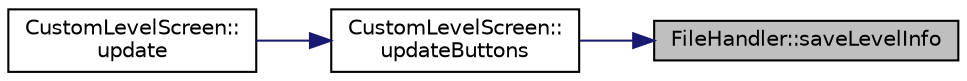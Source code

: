 digraph "FileHandler::saveLevelInfo"
{
 // LATEX_PDF_SIZE
  edge [fontname="Helvetica",fontsize="10",labelfontname="Helvetica",labelfontsize="10"];
  node [fontname="Helvetica",fontsize="10",shape=record];
  rankdir="RL";
  Node1 [label="FileHandler::saveLevelInfo",height=0.2,width=0.4,color="black", fillcolor="grey75", style="filled", fontcolor="black",tooltip=" "];
  Node1 -> Node2 [dir="back",color="midnightblue",fontsize="10",style="solid"];
  Node2 [label="CustomLevelScreen::\lupdateButtons",height=0.2,width=0.4,color="black", fillcolor="white", style="filled",URL="$class_custom_level_screen.html#a7bce4169f27eb53560a97d80db535977",tooltip=" "];
  Node2 -> Node3 [dir="back",color="midnightblue",fontsize="10",style="solid"];
  Node3 [label="CustomLevelScreen::\lupdate",height=0.2,width=0.4,color="black", fillcolor="white", style="filled",URL="$class_custom_level_screen.html#a8c284c4a05647b3ea5f259ec780ecdd1",tooltip=" "];
}
